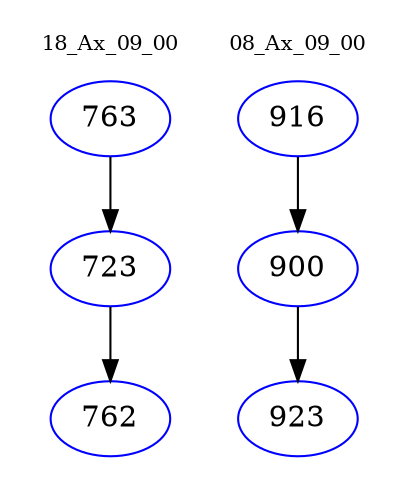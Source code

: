 digraph{
subgraph cluster_0 {
color = white
label = "18_Ax_09_00";
fontsize=10;
T0_763 [label="763", color="blue"]
T0_763 -> T0_723 [color="black"]
T0_723 [label="723", color="blue"]
T0_723 -> T0_762 [color="black"]
T0_762 [label="762", color="blue"]
}
subgraph cluster_1 {
color = white
label = "08_Ax_09_00";
fontsize=10;
T1_916 [label="916", color="blue"]
T1_916 -> T1_900 [color="black"]
T1_900 [label="900", color="blue"]
T1_900 -> T1_923 [color="black"]
T1_923 [label="923", color="blue"]
}
}
